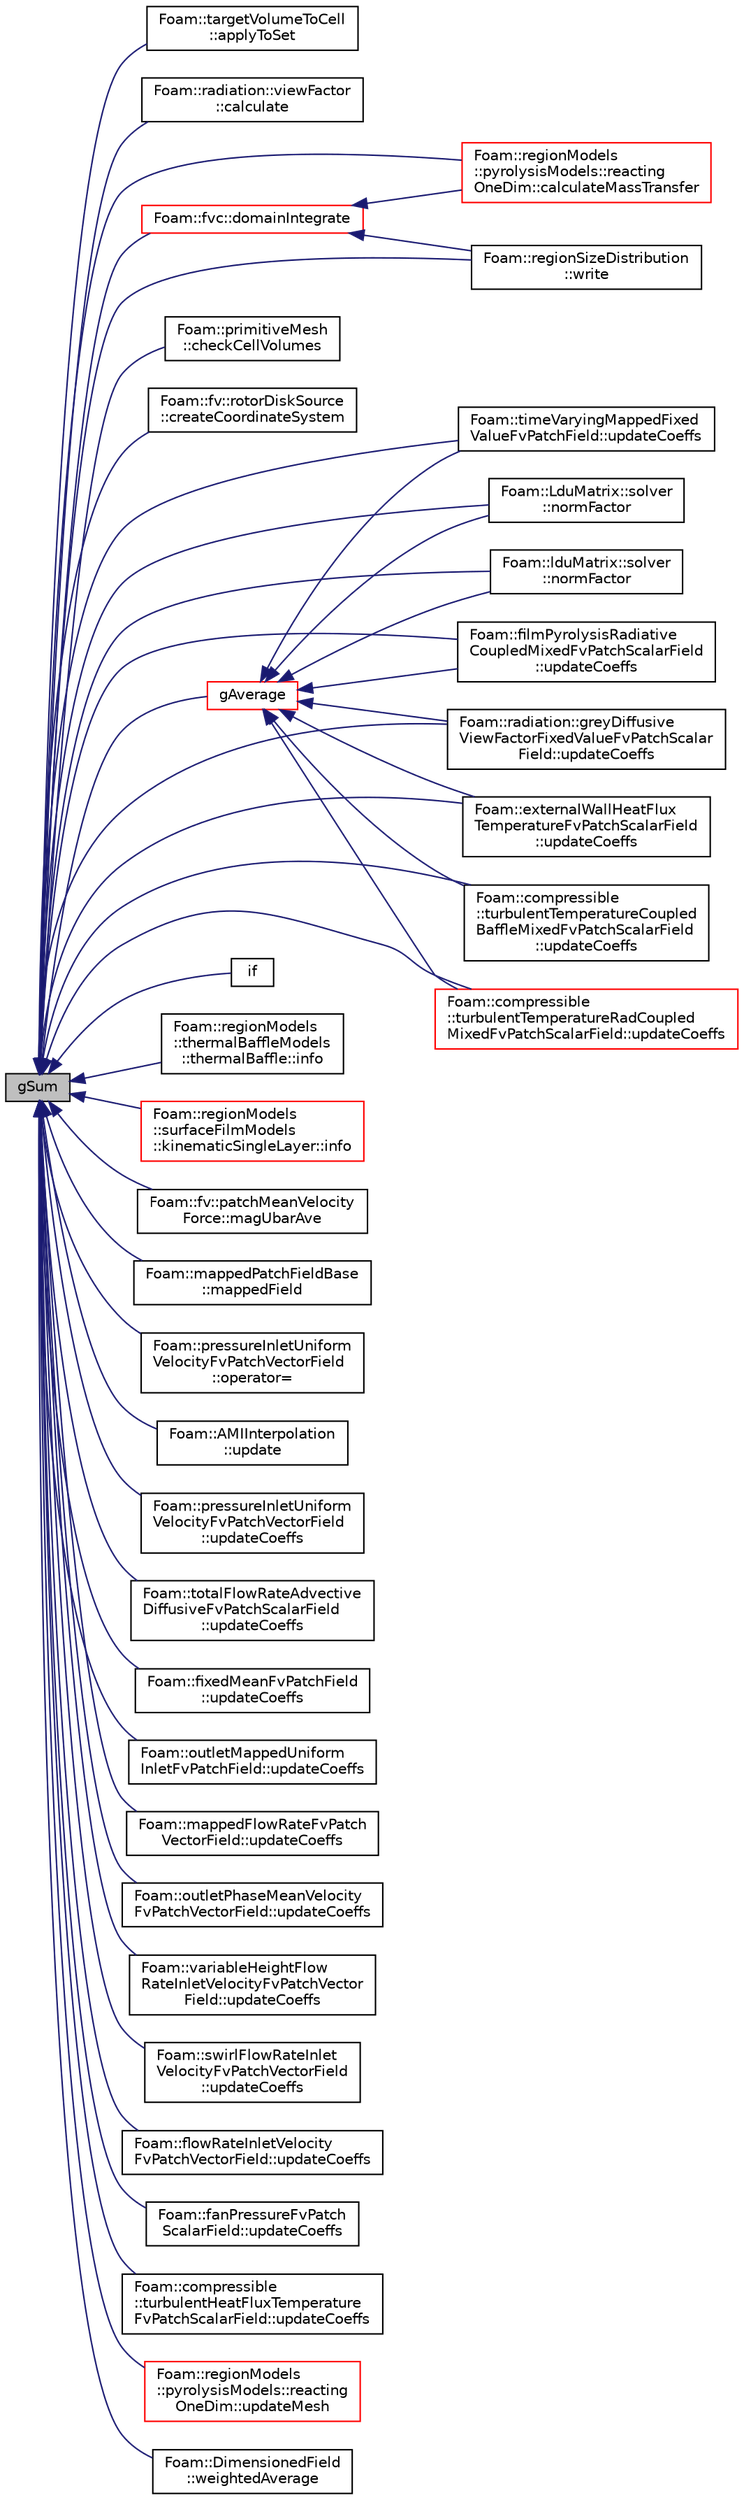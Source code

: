 digraph "gSum"
{
  bgcolor="transparent";
  edge [fontname="Helvetica",fontsize="10",labelfontname="Helvetica",labelfontsize="10"];
  node [fontname="Helvetica",fontsize="10",shape=record];
  rankdir="LR";
  Node1 [label="gSum",height=0.2,width=0.4,color="black", fillcolor="grey75", style="filled", fontcolor="black"];
  Node1 -> Node2 [dir="back",color="midnightblue",fontsize="10",style="solid",fontname="Helvetica"];
  Node2 [label="Foam::targetVolumeToCell\l::applyToSet",height=0.2,width=0.4,color="black",URL="$a02557.html#a9209c8f0dadc97abefaea99f168a85ae"];
  Node1 -> Node3 [dir="back",color="midnightblue",fontsize="10",style="solid",fontname="Helvetica"];
  Node3 [label="Foam::radiation::viewFactor\l::calculate",height=0.2,width=0.4,color="black",URL="$a02799.html#afe1d8348c24e6589bc7c0b3f689316a7",tooltip="Solve system of equation(s) "];
  Node1 -> Node4 [dir="back",color="midnightblue",fontsize="10",style="solid",fontname="Helvetica"];
  Node4 [label="Foam::regionModels\l::pyrolysisModels::reacting\lOneDim::calculateMassTransfer",height=0.2,width=0.4,color="red",URL="$a02088.html#aebd682c7a3b4af9a49c23c154d966dde",tooltip="Mass check. "];
  Node1 -> Node5 [dir="back",color="midnightblue",fontsize="10",style="solid",fontname="Helvetica"];
  Node5 [label="Foam::primitiveMesh\l::checkCellVolumes",height=0.2,width=0.4,color="black",URL="$a01967.html#a6da7e27df1cc7080e880ad5a7d5c4d17",tooltip="Check for negative cell volumes. "];
  Node1 -> Node6 [dir="back",color="midnightblue",fontsize="10",style="solid",fontname="Helvetica"];
  Node6 [label="Foam::fv::rotorDiskSource\l::createCoordinateSystem",height=0.2,width=0.4,color="black",URL="$a02218.html#a8b15ea5f84e4d867bfb3f7543065f67a",tooltip="Create the co-ordinate system. "];
  Node1 -> Node7 [dir="back",color="midnightblue",fontsize="10",style="solid",fontname="Helvetica"];
  Node7 [label="Foam::fvc::domainIntegrate",height=0.2,width=0.4,color="red",URL="$a10759.html#a97e6958677a3a619ece7528613725d84"];
  Node7 -> Node8 [dir="back",color="midnightblue",fontsize="10",style="solid",fontname="Helvetica"];
  Node8 [label="Foam::regionSizeDistribution\l::write",height=0.2,width=0.4,color="black",URL="$a02141.html#aac759501cf6c7895a70eecbef0226ae1",tooltip="Calculate the regionSizeDistribution and write. "];
  Node7 -> Node4 [dir="back",color="midnightblue",fontsize="10",style="solid",fontname="Helvetica"];
  Node1 -> Node9 [dir="back",color="midnightblue",fontsize="10",style="solid",fontname="Helvetica"];
  Node9 [label="gAverage",height=0.2,width=0.4,color="red",URL="$a10725.html#ab45e56189711a2e5cdd381a0e2b6cc5c"];
  Node9 -> Node10 [dir="back",color="midnightblue",fontsize="10",style="solid",fontname="Helvetica"];
  Node10 [label="Foam::timeVaryingMappedFixed\lValueFvPatchField::updateCoeffs",height=0.2,width=0.4,color="black",URL="$a02615.html#a7e24eafac629d3733181cd942d4c902f",tooltip="Update the coefficients associated with the patch field. "];
  Node9 -> Node11 [dir="back",color="midnightblue",fontsize="10",style="solid",fontname="Helvetica"];
  Node11 [label="Foam::LduMatrix::solver\l::normFactor",height=0.2,width=0.4,color="black",URL="$a02379.html#a0e93bb3b7b4d2396eb15278901a3cb2e",tooltip="Return the matrix norm used to normalise the residual for the. "];
  Node9 -> Node12 [dir="back",color="midnightblue",fontsize="10",style="solid",fontname="Helvetica"];
  Node12 [label="Foam::lduMatrix::solver\l::normFactor",height=0.2,width=0.4,color="black",URL="$a02378.html#ad41d3f7a2da82048383005caa1e37d49",tooltip="Return the matrix norm used to normalise the residual for the. "];
  Node9 -> Node13 [dir="back",color="midnightblue",fontsize="10",style="solid",fontname="Helvetica"];
  Node13 [label="Foam::filmPyrolysisRadiative\lCoupledMixedFvPatchScalarField\l::updateCoeffs",height=0.2,width=0.4,color="black",URL="$a00784.html#a7e24eafac629d3733181cd942d4c902f",tooltip="Update the coefficients associated with the patch field. "];
  Node9 -> Node14 [dir="back",color="midnightblue",fontsize="10",style="solid",fontname="Helvetica"];
  Node14 [label="Foam::radiation::greyDiffusive\lViewFactorFixedValueFvPatchScalar\lField::updateCoeffs",height=0.2,width=0.4,color="black",URL="$a00955.html#a7e24eafac629d3733181cd942d4c902f",tooltip="Update the coefficients associated with the patch field. "];
  Node9 -> Node15 [dir="back",color="midnightblue",fontsize="10",style="solid",fontname="Helvetica"];
  Node15 [label="Foam::externalWallHeatFlux\lTemperatureFvPatchScalarField\l::updateCoeffs",height=0.2,width=0.4,color="black",URL="$a00710.html#a7e24eafac629d3733181cd942d4c902f",tooltip="Update the coefficients associated with the patch field. "];
  Node9 -> Node16 [dir="back",color="midnightblue",fontsize="10",style="solid",fontname="Helvetica"];
  Node16 [label="Foam::compressible\l::turbulentTemperatureCoupled\lBaffleMixedFvPatchScalarField\l::updateCoeffs",height=0.2,width=0.4,color="black",URL="$a02705.html#a7e24eafac629d3733181cd942d4c902f",tooltip="Update the coefficients associated with the patch field. "];
  Node9 -> Node17 [dir="back",color="midnightblue",fontsize="10",style="solid",fontname="Helvetica"];
  Node17 [label="Foam::compressible\l::turbulentTemperatureRadCoupled\lMixedFvPatchScalarField::updateCoeffs",height=0.2,width=0.4,color="red",URL="$a02706.html#a7e24eafac629d3733181cd942d4c902f",tooltip="Update the coefficients associated with the patch field. "];
  Node1 -> Node18 [dir="back",color="midnightblue",fontsize="10",style="solid",fontname="Helvetica"];
  Node18 [label="if",height=0.2,width=0.4,color="black",URL="$a03071.html#a7249a5be96007daaf6a7fea1b25c3adc"];
  Node1 -> Node19 [dir="back",color="midnightblue",fontsize="10",style="solid",fontname="Helvetica"];
  Node19 [label="Foam::regionModels\l::thermalBaffleModels\l::thermalBaffle::info",height=0.2,width=0.4,color="black",URL="$a02575.html#ac1b66fe77173de9e5e8542b2823d6071",tooltip="Provide some feedback. "];
  Node1 -> Node20 [dir="back",color="midnightblue",fontsize="10",style="solid",fontname="Helvetica"];
  Node20 [label="Foam::regionModels\l::surfaceFilmModels\l::kinematicSingleLayer::info",height=0.2,width=0.4,color="red",URL="$a01237.html#ac1b66fe77173de9e5e8542b2823d6071",tooltip="Provide some feedback. "];
  Node1 -> Node21 [dir="back",color="midnightblue",fontsize="10",style="solid",fontname="Helvetica"];
  Node21 [label="Foam::fv::patchMeanVelocity\lForce::magUbarAve",height=0.2,width=0.4,color="black",URL="$a01808.html#a0dc931ae9f011d80d04154c891d43f0e",tooltip="Calculate and return the magnitude of the mean velocity. "];
  Node1 -> Node22 [dir="back",color="midnightblue",fontsize="10",style="solid",fontname="Helvetica"];
  Node22 [label="Foam::mappedPatchFieldBase\l::mappedField",height=0.2,width=0.4,color="black",URL="$a01421.html#af85b5ce63e4be45def690103f387de9a",tooltip="Map sampleField onto *this patch. "];
  Node1 -> Node11 [dir="back",color="midnightblue",fontsize="10",style="solid",fontname="Helvetica"];
  Node1 -> Node12 [dir="back",color="midnightblue",fontsize="10",style="solid",fontname="Helvetica"];
  Node1 -> Node23 [dir="back",color="midnightblue",fontsize="10",style="solid",fontname="Helvetica"];
  Node23 [label="Foam::pressureInletUniform\lVelocityFvPatchVectorField\l::operator=",height=0.2,width=0.4,color="black",URL="$a01958.html#ac6e6d24b5f1a53d97efd5c64cfe58ace"];
  Node1 -> Node24 [dir="back",color="midnightblue",fontsize="10",style="solid",fontname="Helvetica"];
  Node24 [label="Foam::AMIInterpolation\l::update",height=0.2,width=0.4,color="black",URL="$a00047.html#a92b6850defc60d6e032247c9bfe8d9bf",tooltip="Update addressing and weights. "];
  Node1 -> Node25 [dir="back",color="midnightblue",fontsize="10",style="solid",fontname="Helvetica"];
  Node25 [label="Foam::pressureInletUniform\lVelocityFvPatchVectorField\l::updateCoeffs",height=0.2,width=0.4,color="black",URL="$a01958.html#a7e24eafac629d3733181cd942d4c902f",tooltip="Update the coefficients associated with the patch field. "];
  Node1 -> Node26 [dir="back",color="midnightblue",fontsize="10",style="solid",fontname="Helvetica"];
  Node26 [label="Foam::totalFlowRateAdvective\lDiffusiveFvPatchScalarField\l::updateCoeffs",height=0.2,width=0.4,color="black",URL="$a02637.html#a7e24eafac629d3733181cd942d4c902f",tooltip="Update the coefficients associated with the patch field. "];
  Node1 -> Node27 [dir="back",color="midnightblue",fontsize="10",style="solid",fontname="Helvetica"];
  Node27 [label="Foam::fixedMeanFvPatchField\l::updateCoeffs",height=0.2,width=0.4,color="black",URL="$a00825.html#a7e24eafac629d3733181cd942d4c902f",tooltip="Update the coefficients associated with the patch field. "];
  Node1 -> Node28 [dir="back",color="midnightblue",fontsize="10",style="solid",fontname="Helvetica"];
  Node28 [label="Foam::outletMappedUniform\lInletFvPatchField::updateCoeffs",height=0.2,width=0.4,color="black",URL="$a01749.html#a7e24eafac629d3733181cd942d4c902f",tooltip="Update the coefficients associated with the patch field. "];
  Node1 -> Node29 [dir="back",color="midnightblue",fontsize="10",style="solid",fontname="Helvetica"];
  Node29 [label="Foam::mappedFlowRateFvPatch\lVectorField::updateCoeffs",height=0.2,width=0.4,color="black",URL="$a01418.html#a7e24eafac629d3733181cd942d4c902f",tooltip="Update the coefficients associated with the patch field. "];
  Node1 -> Node14 [dir="back",color="midnightblue",fontsize="10",style="solid",fontname="Helvetica"];
  Node1 -> Node30 [dir="back",color="midnightblue",fontsize="10",style="solid",fontname="Helvetica"];
  Node30 [label="Foam::outletPhaseMeanVelocity\lFvPatchVectorField::updateCoeffs",height=0.2,width=0.4,color="black",URL="$a01750.html#a7e24eafac629d3733181cd942d4c902f",tooltip="Update the coefficients associated with the patch field. "];
  Node1 -> Node31 [dir="back",color="midnightblue",fontsize="10",style="solid",fontname="Helvetica"];
  Node31 [label="Foam::variableHeightFlow\lRateInletVelocityFvPatchVector\lField::updateCoeffs",height=0.2,width=0.4,color="black",URL="$a02786.html#a7e24eafac629d3733181cd942d4c902f",tooltip="Update the coefficients associated with the patch field. "];
  Node1 -> Node32 [dir="back",color="midnightblue",fontsize="10",style="solid",fontname="Helvetica"];
  Node32 [label="Foam::swirlFlowRateInlet\lVelocityFvPatchVectorField\l::updateCoeffs",height=0.2,width=0.4,color="black",URL="$a02513.html#a7e24eafac629d3733181cd942d4c902f",tooltip="Update the coefficients associated with the patch field. "];
  Node1 -> Node13 [dir="back",color="midnightblue",fontsize="10",style="solid",fontname="Helvetica"];
  Node1 -> Node33 [dir="back",color="midnightblue",fontsize="10",style="solid",fontname="Helvetica"];
  Node33 [label="Foam::flowRateInletVelocity\lFvPatchVectorField::updateCoeffs",height=0.2,width=0.4,color="black",URL="$a00843.html#a7e24eafac629d3733181cd942d4c902f",tooltip="Update the coefficients associated with the patch field. "];
  Node1 -> Node34 [dir="back",color="midnightblue",fontsize="10",style="solid",fontname="Helvetica"];
  Node34 [label="Foam::fanPressureFvPatch\lScalarField::updateCoeffs",height=0.2,width=0.4,color="black",URL="$a00748.html#a7e24eafac629d3733181cd942d4c902f",tooltip="Update the coefficients associated with the patch field. "];
  Node1 -> Node16 [dir="back",color="midnightblue",fontsize="10",style="solid",fontname="Helvetica"];
  Node1 -> Node17 [dir="back",color="midnightblue",fontsize="10",style="solid",fontname="Helvetica"];
  Node1 -> Node35 [dir="back",color="midnightblue",fontsize="10",style="solid",fontname="Helvetica"];
  Node35 [label="Foam::compressible\l::turbulentHeatFluxTemperature\lFvPatchScalarField::updateCoeffs",height=0.2,width=0.4,color="black",URL="$a02699.html#a7e24eafac629d3733181cd942d4c902f",tooltip="Update the coefficients associated with the patch field. "];
  Node1 -> Node10 [dir="back",color="midnightblue",fontsize="10",style="solid",fontname="Helvetica"];
  Node1 -> Node15 [dir="back",color="midnightblue",fontsize="10",style="solid",fontname="Helvetica"];
  Node1 -> Node36 [dir="back",color="midnightblue",fontsize="10",style="solid",fontname="Helvetica"];
  Node36 [label="Foam::regionModels\l::pyrolysisModels::reacting\lOneDim::updateMesh",height=0.2,width=0.4,color="red",URL="$a02088.html#a952670312514ffa01609add0cd7292dd",tooltip="Update/move mesh based on change in mass. "];
  Node1 -> Node37 [dir="back",color="midnightblue",fontsize="10",style="solid",fontname="Helvetica"];
  Node37 [label="Foam::DimensionedField\l::weightedAverage",height=0.2,width=0.4,color="black",URL="$a00533.html#aee7f8f67c8ebd2d75ba78d42df9c1c85",tooltip="Calculate and return weighted average. "];
  Node1 -> Node8 [dir="back",color="midnightblue",fontsize="10",style="solid",fontname="Helvetica"];
}
